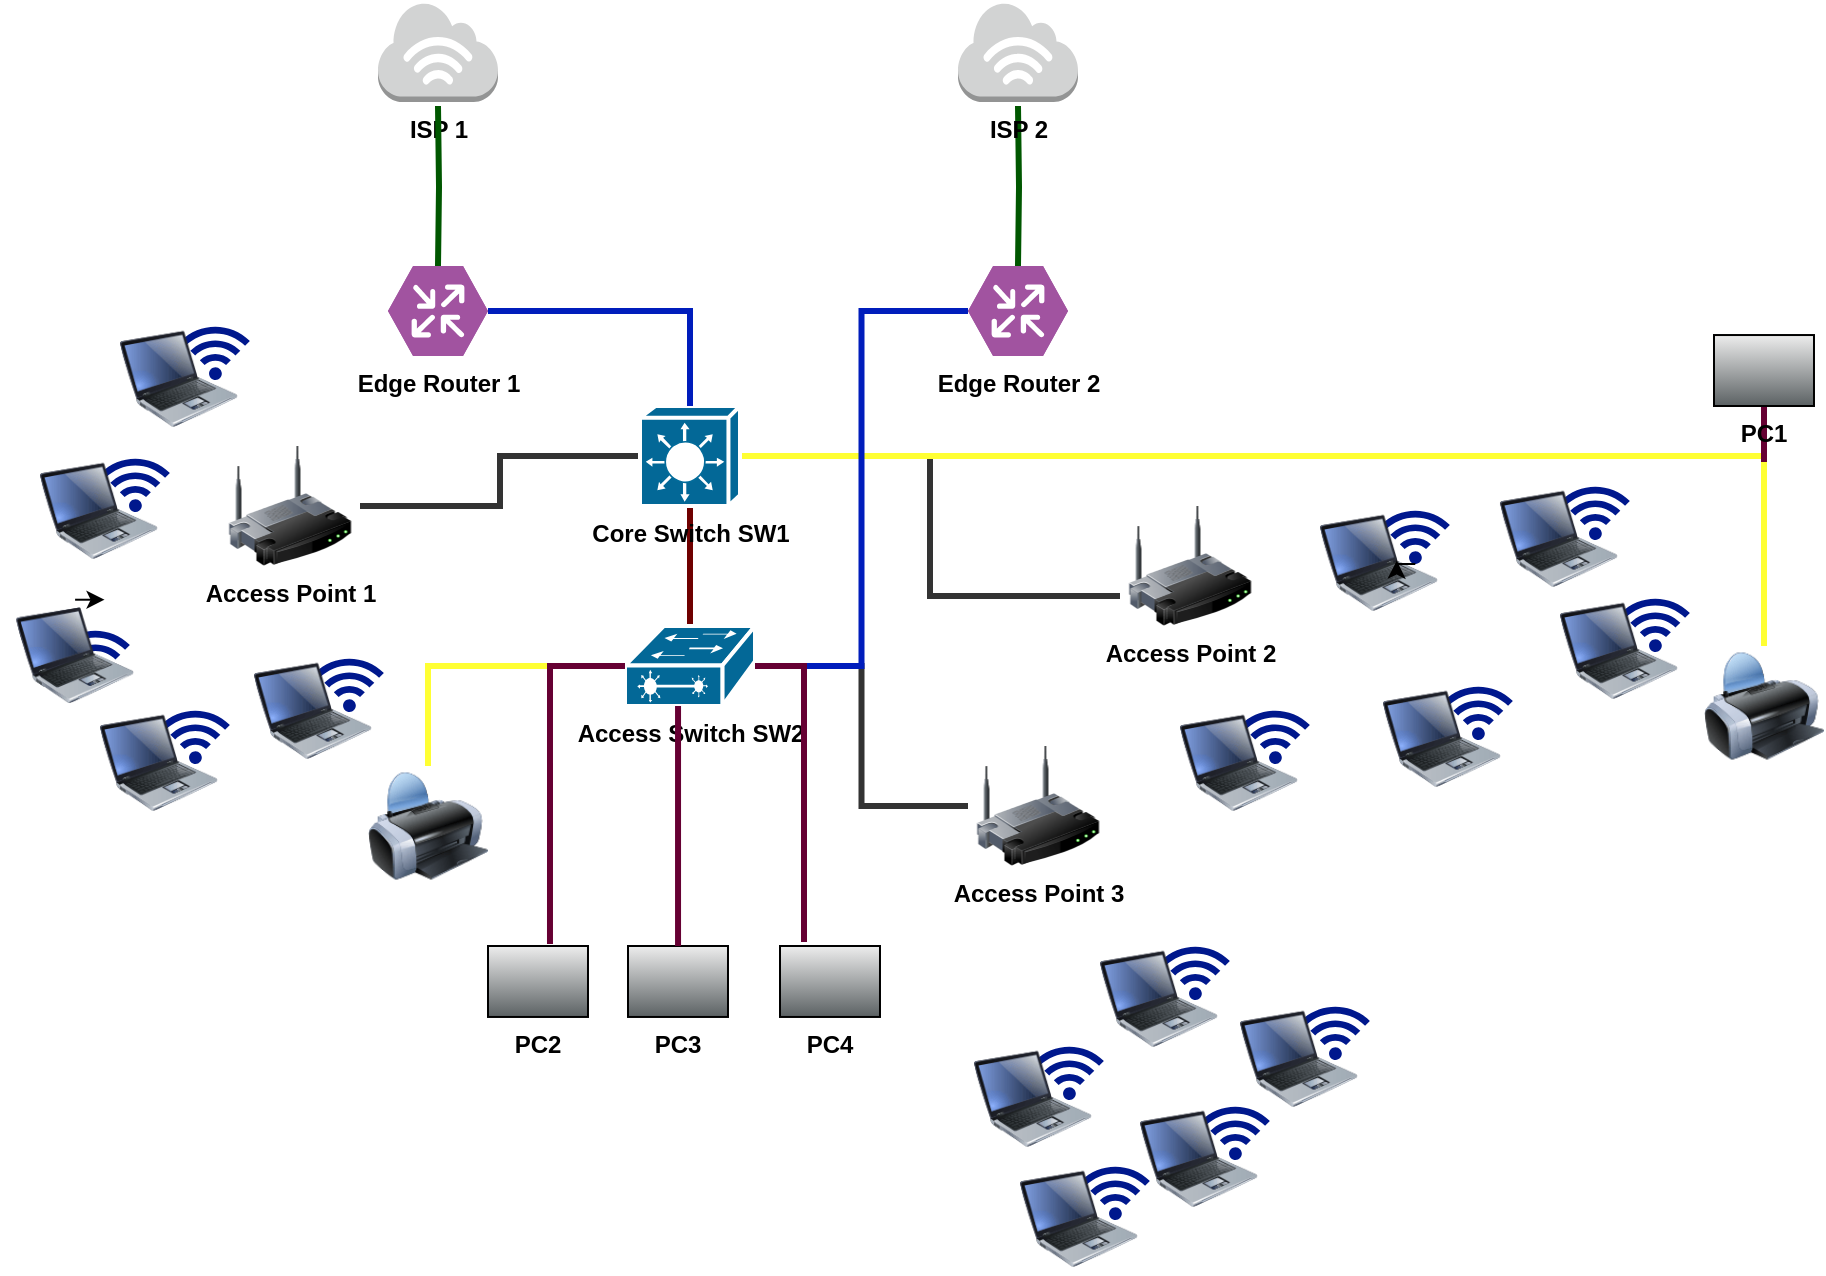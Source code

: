 <mxfile version="28.1.2">
  <diagram name="Page-1" id="IbL5PXLOoSJxSj90tKWk">
    <mxGraphModel dx="2073" dy="767" grid="1" gridSize="10" guides="1" tooltips="1" connect="1" arrows="1" fold="1" page="1" pageScale="1" pageWidth="827" pageHeight="1169" math="0" shadow="0">
      <root>
        <mxCell id="0" />
        <mxCell id="1" parent="0" />
        <mxCell id="lU_RV5DFLkBkgDcmRQ-E-1" value="&lt;b&gt;ISP 1&lt;/b&gt;" style="outlineConnect=0;dashed=0;verticalLabelPosition=bottom;verticalAlign=top;align=center;html=1;shape=mxgraph.aws3.internet_3;fillColor=#D2D3D3;gradientColor=none;" vertex="1" parent="1">
          <mxGeometry x="69" y="30" width="60" height="50" as="geometry" />
        </mxCell>
        <mxCell id="lU_RV5DFLkBkgDcmRQ-E-5" style="edgeStyle=orthogonalEdgeStyle;rounded=0;orthogonalLoop=1;jettySize=auto;html=1;strokeWidth=3;fillColor=#008a00;strokeColor=#005700;endArrow=none;endFill=0;" edge="1" parent="1" target="lU_RV5DFLkBkgDcmRQ-E-4">
          <mxGeometry relative="1" as="geometry">
            <mxPoint x="389" y="82" as="sourcePoint" />
          </mxGeometry>
        </mxCell>
        <mxCell id="lU_RV5DFLkBkgDcmRQ-E-2" value="&lt;b&gt;ISP 2&lt;/b&gt;" style="outlineConnect=0;dashed=0;verticalLabelPosition=bottom;verticalAlign=top;align=center;html=1;shape=mxgraph.aws3.internet_3;fillColor=#D2D3D3;gradientColor=none;" vertex="1" parent="1">
          <mxGeometry x="359" y="30" width="60" height="50" as="geometry" />
        </mxCell>
        <mxCell id="lU_RV5DFLkBkgDcmRQ-E-3" value="&lt;b&gt;Edge Router 1&lt;/b&gt;" style="verticalLabelPosition=bottom;sketch=0;html=1;fillColor=#A153A0;strokeColor=#ffffff;verticalAlign=top;align=center;points=[[0,0.5,0],[0.125,0.25,0],[0.25,0,0],[0.5,0,0],[0.75,0,0],[0.875,0.25,0],[1,0.5,0],[0.875,0.75,0],[0.75,1,0],[0.5,1,0],[0.125,0.75,0]];pointerEvents=1;shape=mxgraph.cisco_safe.compositeIcon;bgIcon=mxgraph.cisco_safe.design.blank_device;resIcon=mxgraph.cisco_safe.design.router;" vertex="1" parent="1">
          <mxGeometry x="74" y="162" width="50" height="45" as="geometry" />
        </mxCell>
        <mxCell id="lU_RV5DFLkBkgDcmRQ-E-4" value="&lt;b&gt;Edge Router 2&lt;/b&gt;" style="verticalLabelPosition=bottom;sketch=0;html=1;fillColor=#A153A0;strokeColor=#ffffff;verticalAlign=top;align=center;points=[[0,0.5,0],[0.125,0.25,0],[0.25,0,0],[0.5,0,0],[0.75,0,0],[0.875,0.25,0],[1,0.5,0],[0.875,0.75,0],[0.75,1,0],[0.5,1,0],[0.125,0.75,0]];pointerEvents=1;shape=mxgraph.cisco_safe.compositeIcon;bgIcon=mxgraph.cisco_safe.design.blank_device;resIcon=mxgraph.cisco_safe.design.router;" vertex="1" parent="1">
          <mxGeometry x="364" y="162" width="50" height="45" as="geometry" />
        </mxCell>
        <mxCell id="lU_RV5DFLkBkgDcmRQ-E-6" style="edgeStyle=orthogonalEdgeStyle;rounded=0;orthogonalLoop=1;jettySize=auto;html=1;entryX=0.5;entryY=0;entryDx=0;entryDy=0;entryPerimeter=0;strokeWidth=3;fillColor=#008a00;strokeColor=#005700;endArrow=none;endFill=0;" edge="1" parent="1" target="lU_RV5DFLkBkgDcmRQ-E-3">
          <mxGeometry relative="1" as="geometry">
            <mxPoint x="99" y="82" as="sourcePoint" />
          </mxGeometry>
        </mxCell>
        <mxCell id="lU_RV5DFLkBkgDcmRQ-E-17" style="edgeStyle=orthogonalEdgeStyle;rounded=0;orthogonalLoop=1;jettySize=auto;html=1;fillColor=#6d8764;strokeColor=#333333;strokeWidth=3;endArrow=none;endFill=0;" edge="1" parent="1" source="lU_RV5DFLkBkgDcmRQ-E-7" target="lU_RV5DFLkBkgDcmRQ-E-14">
          <mxGeometry relative="1" as="geometry" />
        </mxCell>
        <mxCell id="lU_RV5DFLkBkgDcmRQ-E-18" style="edgeStyle=orthogonalEdgeStyle;rounded=0;orthogonalLoop=1;jettySize=auto;html=1;entryX=0;entryY=0.75;entryDx=0;entryDy=0;fillColor=#6d8764;strokeColor=#333333;strokeWidth=3;endArrow=none;endFill=0;" edge="1" parent="1" source="lU_RV5DFLkBkgDcmRQ-E-7" target="lU_RV5DFLkBkgDcmRQ-E-15">
          <mxGeometry relative="1" as="geometry" />
        </mxCell>
        <mxCell id="lU_RV5DFLkBkgDcmRQ-E-24" style="edgeStyle=orthogonalEdgeStyle;rounded=0;orthogonalLoop=1;jettySize=auto;html=1;strokeColor=#FFFF33;strokeWidth=3;endArrow=none;endFill=0;" edge="1" parent="1" source="lU_RV5DFLkBkgDcmRQ-E-7" target="lU_RV5DFLkBkgDcmRQ-E-23">
          <mxGeometry relative="1" as="geometry" />
        </mxCell>
        <mxCell id="lU_RV5DFLkBkgDcmRQ-E-97" style="edgeStyle=orthogonalEdgeStyle;rounded=0;orthogonalLoop=1;jettySize=auto;html=1;endArrow=none;endFill=0;fillColor=#a20025;strokeColor=#6F0000;strokeWidth=3;" edge="1" parent="1" source="lU_RV5DFLkBkgDcmRQ-E-7" target="lU_RV5DFLkBkgDcmRQ-E-8">
          <mxGeometry relative="1" as="geometry" />
        </mxCell>
        <mxCell id="lU_RV5DFLkBkgDcmRQ-E-7" value="&lt;b&gt;Core Switch SW1&lt;/b&gt;" style="shape=mxgraph.cisco.switches.layer_3_switch;html=1;pointerEvents=1;dashed=0;fillColor=#036897;strokeColor=#ffffff;strokeWidth=2;verticalLabelPosition=bottom;verticalAlign=top;align=center;outlineConnect=0;" vertex="1" parent="1">
          <mxGeometry x="200" y="232" width="50" height="50" as="geometry" />
        </mxCell>
        <mxCell id="lU_RV5DFLkBkgDcmRQ-E-21" style="edgeStyle=orthogonalEdgeStyle;rounded=0;orthogonalLoop=1;jettySize=auto;html=1;entryX=0;entryY=0.5;entryDx=0;entryDy=0;fillColor=#6d8764;strokeColor=#333333;strokeWidth=3;endArrow=none;endFill=0;" edge="1" parent="1" source="lU_RV5DFLkBkgDcmRQ-E-8" target="lU_RV5DFLkBkgDcmRQ-E-16">
          <mxGeometry relative="1" as="geometry" />
        </mxCell>
        <mxCell id="lU_RV5DFLkBkgDcmRQ-E-25" style="edgeStyle=orthogonalEdgeStyle;rounded=0;orthogonalLoop=1;jettySize=auto;html=1;strokeColor=#FFFF33;strokeWidth=3;endArrow=none;endFill=0;" edge="1" parent="1" source="lU_RV5DFLkBkgDcmRQ-E-8" target="lU_RV5DFLkBkgDcmRQ-E-22">
          <mxGeometry relative="1" as="geometry" />
        </mxCell>
        <mxCell id="lU_RV5DFLkBkgDcmRQ-E-8" value="&lt;b&gt;Access Switch SW2&lt;/b&gt;" style="shape=mxgraph.cisco.switches.layer_2_remote_switch;html=1;pointerEvents=1;dashed=0;fillColor=#036897;strokeColor=#ffffff;strokeWidth=2;verticalLabelPosition=bottom;verticalAlign=top;align=center;outlineConnect=0;" vertex="1" parent="1">
          <mxGeometry x="192.5" y="342" width="65" height="40" as="geometry" />
        </mxCell>
        <mxCell id="lU_RV5DFLkBkgDcmRQ-E-9" style="edgeStyle=orthogonalEdgeStyle;rounded=0;orthogonalLoop=1;jettySize=auto;html=1;entryX=0.5;entryY=0;entryDx=0;entryDy=0;entryPerimeter=0;fillColor=#0050ef;strokeColor=#001DBC;strokeWidth=3;endArrow=none;endFill=0;" edge="1" parent="1" source="lU_RV5DFLkBkgDcmRQ-E-3" target="lU_RV5DFLkBkgDcmRQ-E-7">
          <mxGeometry relative="1" as="geometry" />
        </mxCell>
        <mxCell id="lU_RV5DFLkBkgDcmRQ-E-11" style="edgeStyle=orthogonalEdgeStyle;rounded=0;orthogonalLoop=1;jettySize=auto;html=1;entryX=1;entryY=0.5;entryDx=0;entryDy=0;entryPerimeter=0;fillColor=#0050ef;strokeColor=#001DBC;strokeWidth=3;endArrow=none;endFill=0;" edge="1" parent="1" source="lU_RV5DFLkBkgDcmRQ-E-4" target="lU_RV5DFLkBkgDcmRQ-E-8">
          <mxGeometry relative="1" as="geometry" />
        </mxCell>
        <mxCell id="lU_RV5DFLkBkgDcmRQ-E-13" style="edgeStyle=orthogonalEdgeStyle;rounded=0;orthogonalLoop=1;jettySize=auto;html=1;exitX=0.5;exitY=1;exitDx=0;exitDy=0;exitPerimeter=0;" edge="1" parent="1" source="lU_RV5DFLkBkgDcmRQ-E-8" target="lU_RV5DFLkBkgDcmRQ-E-8">
          <mxGeometry relative="1" as="geometry" />
        </mxCell>
        <mxCell id="lU_RV5DFLkBkgDcmRQ-E-14" value="&lt;b&gt;Access Point 1&lt;/b&gt;" style="image;html=1;image=img/lib/clip_art/networking/Wireless_Router_128x128.png" vertex="1" parent="1">
          <mxGeometry x="-10" y="252" width="70" height="60" as="geometry" />
        </mxCell>
        <mxCell id="lU_RV5DFLkBkgDcmRQ-E-15" value="&lt;b&gt;Access Point 2&lt;/b&gt;" style="image;html=1;image=img/lib/clip_art/networking/Wireless_Router_128x128.png" vertex="1" parent="1">
          <mxGeometry x="440" y="282" width="70" height="60" as="geometry" />
        </mxCell>
        <mxCell id="lU_RV5DFLkBkgDcmRQ-E-16" value="&lt;b&gt;Access Point 3&lt;/b&gt;" style="image;html=1;image=img/lib/clip_art/networking/Wireless_Router_128x128.png" vertex="1" parent="1">
          <mxGeometry x="364" y="402" width="70" height="60" as="geometry" />
        </mxCell>
        <mxCell id="lU_RV5DFLkBkgDcmRQ-E-22" value="" style="image;html=1;image=img/lib/clip_art/computers/Printer_128x128.png" vertex="1" parent="1">
          <mxGeometry x="64" y="412" width="60" height="60" as="geometry" />
        </mxCell>
        <mxCell id="lU_RV5DFLkBkgDcmRQ-E-23" value="" style="image;html=1;image=img/lib/clip_art/computers/Printer_128x128.png" vertex="1" parent="1">
          <mxGeometry x="732" y="352" width="60" height="60" as="geometry" />
        </mxCell>
        <mxCell id="lU_RV5DFLkBkgDcmRQ-E-96" style="edgeStyle=orthogonalEdgeStyle;rounded=0;orthogonalLoop=1;jettySize=auto;html=1;strokeWidth=3;endArrow=none;endFill=0;strokeColor=#660033;" edge="1" parent="1" source="lU_RV5DFLkBkgDcmRQ-E-26">
          <mxGeometry relative="1" as="geometry">
            <mxPoint x="761.997" y="260" as="targetPoint" />
          </mxGeometry>
        </mxCell>
        <mxCell id="lU_RV5DFLkBkgDcmRQ-E-26" value="PC1" style="shape=mxgraph.networks2.icon;aspect=fixed;fillColor=#EDEDED;strokeColor=#000000;gradientColor=#5B6163;network2IconShadow=1;network2bgFillColor=none;labelPosition=center;verticalLabelPosition=bottom;align=center;verticalAlign=top;network2Icon=mxgraph.networks2.pc;network2IconYOffset=-0.059;network2IconW=1.0;network2IconH=0.71;fontStyle=1" vertex="1" parent="1">
          <mxGeometry x="737" y="196.52" width="49.995" height="35.48" as="geometry" />
        </mxCell>
        <mxCell id="lU_RV5DFLkBkgDcmRQ-E-28" value="PC2" style="shape=mxgraph.networks2.icon;aspect=fixed;fillColor=#EDEDED;strokeColor=#000000;gradientColor=#5B6163;network2IconShadow=1;network2bgFillColor=none;labelPosition=center;verticalLabelPosition=bottom;align=center;verticalAlign=top;network2Icon=mxgraph.networks2.pc;network2IconYOffset=-0.059;network2IconW=1.0;network2IconH=0.71;fontStyle=1" vertex="1" parent="1">
          <mxGeometry x="124" y="502" width="49.995" height="35.48" as="geometry" />
        </mxCell>
        <mxCell id="lU_RV5DFLkBkgDcmRQ-E-29" value="PC3" style="shape=mxgraph.networks2.icon;aspect=fixed;fillColor=#EDEDED;strokeColor=#000000;gradientColor=#5B6163;network2IconShadow=1;network2bgFillColor=none;labelPosition=center;verticalLabelPosition=bottom;align=center;verticalAlign=top;network2Icon=mxgraph.networks2.pc;network2IconYOffset=-0.059;network2IconW=1.0;network2IconH=0.71;fontStyle=1" vertex="1" parent="1">
          <mxGeometry x="194" y="502" width="49.995" height="35.48" as="geometry" />
        </mxCell>
        <mxCell id="lU_RV5DFLkBkgDcmRQ-E-30" value="PC4" style="shape=mxgraph.networks2.icon;aspect=fixed;fillColor=#EDEDED;strokeColor=#000000;gradientColor=#5B6163;network2IconShadow=1;network2bgFillColor=none;labelPosition=center;verticalLabelPosition=bottom;align=center;verticalAlign=top;network2Icon=mxgraph.networks2.pc;network2IconYOffset=-0.059;network2IconW=1.0;network2IconH=0.71;fontStyle=1" vertex="1" parent="1">
          <mxGeometry x="270" y="502" width="49.995" height="35.48" as="geometry" />
        </mxCell>
        <mxCell id="lU_RV5DFLkBkgDcmRQ-E-31" style="edgeStyle=orthogonalEdgeStyle;rounded=0;orthogonalLoop=1;jettySize=auto;html=1;entryX=0.24;entryY=-0.056;entryDx=0;entryDy=0;entryPerimeter=0;strokeColor=#660033;endArrow=none;endFill=0;strokeWidth=3;" edge="1" parent="1" source="lU_RV5DFLkBkgDcmRQ-E-8" target="lU_RV5DFLkBkgDcmRQ-E-30">
          <mxGeometry relative="1" as="geometry" />
        </mxCell>
        <mxCell id="lU_RV5DFLkBkgDcmRQ-E-35" style="edgeStyle=orthogonalEdgeStyle;rounded=0;orthogonalLoop=1;jettySize=auto;html=1;entryX=0.62;entryY=-0.028;entryDx=0;entryDy=0;entryPerimeter=0;strokeColor=#660033;endArrow=none;endFill=0;strokeWidth=3;" edge="1" parent="1" source="lU_RV5DFLkBkgDcmRQ-E-8" target="lU_RV5DFLkBkgDcmRQ-E-28">
          <mxGeometry relative="1" as="geometry" />
        </mxCell>
        <mxCell id="lU_RV5DFLkBkgDcmRQ-E-36" style="edgeStyle=orthogonalEdgeStyle;rounded=0;orthogonalLoop=1;jettySize=auto;html=1;entryX=0.408;entryY=1;entryDx=0;entryDy=0;entryPerimeter=0;strokeColor=#660033;endArrow=none;endFill=0;strokeWidth=3;" edge="1" parent="1" source="lU_RV5DFLkBkgDcmRQ-E-29" target="lU_RV5DFLkBkgDcmRQ-E-8">
          <mxGeometry relative="1" as="geometry" />
        </mxCell>
        <mxCell id="lU_RV5DFLkBkgDcmRQ-E-44" value="" style="group" vertex="1" connectable="0" parent="1">
          <mxGeometry x="-60" y="190" width="67" height="56" as="geometry" />
        </mxCell>
        <mxCell id="lU_RV5DFLkBkgDcmRQ-E-39" value="" style="sketch=0;aspect=fixed;pointerEvents=1;shadow=0;dashed=0;html=1;strokeColor=none;labelPosition=center;verticalLabelPosition=bottom;verticalAlign=top;align=center;fillColor=#00188D;shape=mxgraph.mscae.enterprise.wireless_connection;rotation=-90;" vertex="1" parent="lU_RV5DFLkBkgDcmRQ-E-44">
          <mxGeometry x="33.132" y="-2.765" width="29.037" height="34.568" as="geometry" />
        </mxCell>
        <mxCell id="lU_RV5DFLkBkgDcmRQ-E-40" value="" style="image;html=1;image=img/lib/clip_art/computers/Laptop_128x128.png" vertex="1" parent="lU_RV5DFLkBkgDcmRQ-E-44">
          <mxGeometry y="0.691" width="58.901" height="55.309" as="geometry" />
        </mxCell>
        <mxCell id="lU_RV5DFLkBkgDcmRQ-E-46" value="" style="group" vertex="1" connectable="0" parent="1">
          <mxGeometry x="-100" y="256" width="67" height="56" as="geometry" />
        </mxCell>
        <mxCell id="lU_RV5DFLkBkgDcmRQ-E-47" value="" style="sketch=0;aspect=fixed;pointerEvents=1;shadow=0;dashed=0;html=1;strokeColor=none;labelPosition=center;verticalLabelPosition=bottom;verticalAlign=top;align=center;fillColor=#00188D;shape=mxgraph.mscae.enterprise.wireless_connection;rotation=-90;" vertex="1" parent="lU_RV5DFLkBkgDcmRQ-E-46">
          <mxGeometry x="33.132" y="-2.765" width="29.037" height="34.568" as="geometry" />
        </mxCell>
        <mxCell id="lU_RV5DFLkBkgDcmRQ-E-48" value="" style="image;html=1;image=img/lib/clip_art/computers/Laptop_128x128.png" vertex="1" parent="lU_RV5DFLkBkgDcmRQ-E-46">
          <mxGeometry y="0.691" width="58.901" height="55.309" as="geometry" />
        </mxCell>
        <mxCell id="lU_RV5DFLkBkgDcmRQ-E-49" value="" style="group" vertex="1" connectable="0" parent="1">
          <mxGeometry x="7" y="356" width="67" height="56" as="geometry" />
        </mxCell>
        <mxCell id="lU_RV5DFLkBkgDcmRQ-E-50" value="" style="sketch=0;aspect=fixed;pointerEvents=1;shadow=0;dashed=0;html=1;strokeColor=none;labelPosition=center;verticalLabelPosition=bottom;verticalAlign=top;align=center;fillColor=#00188D;shape=mxgraph.mscae.enterprise.wireless_connection;rotation=-90;" vertex="1" parent="lU_RV5DFLkBkgDcmRQ-E-49">
          <mxGeometry x="33.132" y="-2.765" width="29.037" height="34.568" as="geometry" />
        </mxCell>
        <mxCell id="lU_RV5DFLkBkgDcmRQ-E-51" value="" style="image;html=1;image=img/lib/clip_art/computers/Laptop_128x128.png" vertex="1" parent="lU_RV5DFLkBkgDcmRQ-E-49">
          <mxGeometry y="0.691" width="58.901" height="55.309" as="geometry" />
        </mxCell>
        <mxCell id="lU_RV5DFLkBkgDcmRQ-E-52" value="" style="group" vertex="1" connectable="0" parent="1">
          <mxGeometry x="629.99" y="270" width="67" height="56" as="geometry" />
        </mxCell>
        <mxCell id="lU_RV5DFLkBkgDcmRQ-E-53" value="" style="sketch=0;aspect=fixed;pointerEvents=1;shadow=0;dashed=0;html=1;strokeColor=none;labelPosition=center;verticalLabelPosition=bottom;verticalAlign=top;align=center;fillColor=#00188D;shape=mxgraph.mscae.enterprise.wireless_connection;rotation=-90;" vertex="1" parent="lU_RV5DFLkBkgDcmRQ-E-52">
          <mxGeometry x="33.132" y="-2.765" width="29.037" height="34.568" as="geometry" />
        </mxCell>
        <mxCell id="lU_RV5DFLkBkgDcmRQ-E-54" value="" style="image;html=1;image=img/lib/clip_art/computers/Laptop_128x128.png" vertex="1" parent="lU_RV5DFLkBkgDcmRQ-E-52">
          <mxGeometry y="0.691" width="58.901" height="55.309" as="geometry" />
        </mxCell>
        <mxCell id="lU_RV5DFLkBkgDcmRQ-E-55" value="" style="group" vertex="1" connectable="0" parent="1">
          <mxGeometry x="367" y="550" width="67" height="56" as="geometry" />
        </mxCell>
        <mxCell id="lU_RV5DFLkBkgDcmRQ-E-56" value="" style="sketch=0;aspect=fixed;pointerEvents=1;shadow=0;dashed=0;html=1;strokeColor=none;labelPosition=center;verticalLabelPosition=bottom;verticalAlign=top;align=center;fillColor=#00188D;shape=mxgraph.mscae.enterprise.wireless_connection;rotation=-90;" vertex="1" parent="lU_RV5DFLkBkgDcmRQ-E-55">
          <mxGeometry x="33.132" y="-2.765" width="29.037" height="34.568" as="geometry" />
        </mxCell>
        <mxCell id="lU_RV5DFLkBkgDcmRQ-E-57" value="" style="image;html=1;image=img/lib/clip_art/computers/Laptop_128x128.png" vertex="1" parent="lU_RV5DFLkBkgDcmRQ-E-55">
          <mxGeometry y="0.691" width="58.901" height="55.309" as="geometry" />
        </mxCell>
        <mxCell id="lU_RV5DFLkBkgDcmRQ-E-58" value="" style="group" vertex="1" connectable="0" parent="1">
          <mxGeometry x="-70" y="382" width="67" height="56" as="geometry" />
        </mxCell>
        <mxCell id="lU_RV5DFLkBkgDcmRQ-E-59" value="" style="sketch=0;aspect=fixed;pointerEvents=1;shadow=0;dashed=0;html=1;strokeColor=none;labelPosition=center;verticalLabelPosition=bottom;verticalAlign=top;align=center;fillColor=#00188D;shape=mxgraph.mscae.enterprise.wireless_connection;rotation=-90;" vertex="1" parent="lU_RV5DFLkBkgDcmRQ-E-58">
          <mxGeometry x="33.132" y="-2.765" width="29.037" height="34.568" as="geometry" />
        </mxCell>
        <mxCell id="lU_RV5DFLkBkgDcmRQ-E-60" value="" style="image;html=1;image=img/lib/clip_art/computers/Laptop_128x128.png" vertex="1" parent="lU_RV5DFLkBkgDcmRQ-E-58">
          <mxGeometry y="0.691" width="58.901" height="55.309" as="geometry" />
        </mxCell>
        <mxCell id="lU_RV5DFLkBkgDcmRQ-E-61" value="" style="group" vertex="1" connectable="0" parent="1">
          <mxGeometry x="-120" y="342" width="67" height="56" as="geometry" />
        </mxCell>
        <mxCell id="lU_RV5DFLkBkgDcmRQ-E-62" value="" style="sketch=0;aspect=fixed;pointerEvents=1;shadow=0;dashed=0;html=1;strokeColor=none;labelPosition=center;verticalLabelPosition=bottom;verticalAlign=top;align=center;fillColor=#00188D;shape=mxgraph.mscae.enterprise.wireless_connection;rotation=-90;" vertex="1" parent="lU_RV5DFLkBkgDcmRQ-E-61">
          <mxGeometry x="33.132" y="-2.765" width="29.037" height="34.568" as="geometry" />
        </mxCell>
        <mxCell id="lU_RV5DFLkBkgDcmRQ-E-63" value="" style="image;html=1;image=img/lib/clip_art/computers/Laptop_128x128.png" vertex="1" parent="lU_RV5DFLkBkgDcmRQ-E-61">
          <mxGeometry x="8.1" y="-13.139" width="58.901" height="55.309" as="geometry" />
        </mxCell>
        <mxCell id="lU_RV5DFLkBkgDcmRQ-E-94" style="edgeStyle=orthogonalEdgeStyle;rounded=0;orthogonalLoop=1;jettySize=auto;html=1;exitX=0.5;exitY=0;exitDx=0;exitDy=0;entryX=0.75;entryY=0;entryDx=0;entryDy=0;" edge="1" parent="lU_RV5DFLkBkgDcmRQ-E-61" source="lU_RV5DFLkBkgDcmRQ-E-63" target="lU_RV5DFLkBkgDcmRQ-E-63">
          <mxGeometry relative="1" as="geometry" />
        </mxCell>
        <mxCell id="lU_RV5DFLkBkgDcmRQ-E-67" value="" style="group" vertex="1" connectable="0" parent="1">
          <mxGeometry x="660" y="326" width="67" height="56" as="geometry" />
        </mxCell>
        <mxCell id="lU_RV5DFLkBkgDcmRQ-E-68" value="" style="sketch=0;aspect=fixed;pointerEvents=1;shadow=0;dashed=0;html=1;strokeColor=none;labelPosition=center;verticalLabelPosition=bottom;verticalAlign=top;align=center;fillColor=#00188D;shape=mxgraph.mscae.enterprise.wireless_connection;rotation=-90;" vertex="1" parent="lU_RV5DFLkBkgDcmRQ-E-67">
          <mxGeometry x="33.132" y="-2.765" width="29.037" height="34.568" as="geometry" />
        </mxCell>
        <mxCell id="lU_RV5DFLkBkgDcmRQ-E-69" value="" style="image;html=1;image=img/lib/clip_art/computers/Laptop_128x128.png" vertex="1" parent="lU_RV5DFLkBkgDcmRQ-E-67">
          <mxGeometry y="0.691" width="58.901" height="55.309" as="geometry" />
        </mxCell>
        <mxCell id="lU_RV5DFLkBkgDcmRQ-E-70" value="" style="group" vertex="1" connectable="0" parent="1">
          <mxGeometry x="571.5" y="370" width="67" height="56" as="geometry" />
        </mxCell>
        <mxCell id="lU_RV5DFLkBkgDcmRQ-E-71" value="" style="sketch=0;aspect=fixed;pointerEvents=1;shadow=0;dashed=0;html=1;strokeColor=none;labelPosition=center;verticalLabelPosition=bottom;verticalAlign=top;align=center;fillColor=#00188D;shape=mxgraph.mscae.enterprise.wireless_connection;rotation=-90;" vertex="1" parent="lU_RV5DFLkBkgDcmRQ-E-70">
          <mxGeometry x="33.132" y="-2.765" width="29.037" height="34.568" as="geometry" />
        </mxCell>
        <mxCell id="lU_RV5DFLkBkgDcmRQ-E-72" value="" style="image;html=1;image=img/lib/clip_art/computers/Laptop_128x128.png" vertex="1" parent="lU_RV5DFLkBkgDcmRQ-E-70">
          <mxGeometry y="0.691" width="58.901" height="55.309" as="geometry" />
        </mxCell>
        <mxCell id="lU_RV5DFLkBkgDcmRQ-E-73" value="" style="group" vertex="1" connectable="0" parent="1">
          <mxGeometry x="540" y="282" width="67" height="56" as="geometry" />
        </mxCell>
        <mxCell id="lU_RV5DFLkBkgDcmRQ-E-74" value="" style="sketch=0;aspect=fixed;pointerEvents=1;shadow=0;dashed=0;html=1;strokeColor=none;labelPosition=center;verticalLabelPosition=bottom;verticalAlign=top;align=center;fillColor=#00188D;shape=mxgraph.mscae.enterprise.wireless_connection;rotation=-90;" vertex="1" parent="lU_RV5DFLkBkgDcmRQ-E-73">
          <mxGeometry x="33.132" y="-2.765" width="29.037" height="34.568" as="geometry" />
        </mxCell>
        <mxCell id="lU_RV5DFLkBkgDcmRQ-E-75" value="" style="image;html=1;image=img/lib/clip_art/computers/Laptop_128x128.png" vertex="1" parent="lU_RV5DFLkBkgDcmRQ-E-73">
          <mxGeometry y="0.691" width="58.901" height="55.309" as="geometry" />
        </mxCell>
        <mxCell id="lU_RV5DFLkBkgDcmRQ-E-95" style="edgeStyle=orthogonalEdgeStyle;rounded=0;orthogonalLoop=1;jettySize=auto;html=1;exitX=0;exitY=0.5;exitDx=0;exitDy=0;exitPerimeter=0;entryX=0.06;entryY=0.233;entryDx=0;entryDy=0;entryPerimeter=0;" edge="1" parent="lU_RV5DFLkBkgDcmRQ-E-73" source="lU_RV5DFLkBkgDcmRQ-E-74" target="lU_RV5DFLkBkgDcmRQ-E-74">
          <mxGeometry relative="1" as="geometry" />
        </mxCell>
        <mxCell id="lU_RV5DFLkBkgDcmRQ-E-76" value="" style="group" vertex="1" connectable="0" parent="1">
          <mxGeometry x="470" y="382" width="67" height="56" as="geometry" />
        </mxCell>
        <mxCell id="lU_RV5DFLkBkgDcmRQ-E-77" value="" style="sketch=0;aspect=fixed;pointerEvents=1;shadow=0;dashed=0;html=1;strokeColor=none;labelPosition=center;verticalLabelPosition=bottom;verticalAlign=top;align=center;fillColor=#00188D;shape=mxgraph.mscae.enterprise.wireless_connection;rotation=-90;" vertex="1" parent="lU_RV5DFLkBkgDcmRQ-E-76">
          <mxGeometry x="33.132" y="-2.765" width="29.037" height="34.568" as="geometry" />
        </mxCell>
        <mxCell id="lU_RV5DFLkBkgDcmRQ-E-78" value="" style="image;html=1;image=img/lib/clip_art/computers/Laptop_128x128.png" vertex="1" parent="lU_RV5DFLkBkgDcmRQ-E-76">
          <mxGeometry y="0.691" width="58.901" height="55.309" as="geometry" />
        </mxCell>
        <mxCell id="lU_RV5DFLkBkgDcmRQ-E-82" value="" style="group" vertex="1" connectable="0" parent="1">
          <mxGeometry x="430" y="500" width="67" height="56" as="geometry" />
        </mxCell>
        <mxCell id="lU_RV5DFLkBkgDcmRQ-E-83" value="" style="sketch=0;aspect=fixed;pointerEvents=1;shadow=0;dashed=0;html=1;strokeColor=none;labelPosition=center;verticalLabelPosition=bottom;verticalAlign=top;align=center;fillColor=#00188D;shape=mxgraph.mscae.enterprise.wireless_connection;rotation=-90;" vertex="1" parent="lU_RV5DFLkBkgDcmRQ-E-82">
          <mxGeometry x="33.132" y="-2.765" width="29.037" height="34.568" as="geometry" />
        </mxCell>
        <mxCell id="lU_RV5DFLkBkgDcmRQ-E-84" value="" style="image;html=1;image=img/lib/clip_art/computers/Laptop_128x128.png" vertex="1" parent="lU_RV5DFLkBkgDcmRQ-E-82">
          <mxGeometry y="0.691" width="58.901" height="55.309" as="geometry" />
        </mxCell>
        <mxCell id="lU_RV5DFLkBkgDcmRQ-E-85" value="" style="group" vertex="1" connectable="0" parent="1">
          <mxGeometry x="500" y="530" width="67" height="56" as="geometry" />
        </mxCell>
        <mxCell id="lU_RV5DFLkBkgDcmRQ-E-86" value="" style="sketch=0;aspect=fixed;pointerEvents=1;shadow=0;dashed=0;html=1;strokeColor=none;labelPosition=center;verticalLabelPosition=bottom;verticalAlign=top;align=center;fillColor=#00188D;shape=mxgraph.mscae.enterprise.wireless_connection;rotation=-90;" vertex="1" parent="lU_RV5DFLkBkgDcmRQ-E-85">
          <mxGeometry x="33.132" y="-2.765" width="29.037" height="34.568" as="geometry" />
        </mxCell>
        <mxCell id="lU_RV5DFLkBkgDcmRQ-E-87" value="" style="image;html=1;image=img/lib/clip_art/computers/Laptop_128x128.png" vertex="1" parent="lU_RV5DFLkBkgDcmRQ-E-85">
          <mxGeometry y="0.691" width="58.901" height="55.309" as="geometry" />
        </mxCell>
        <mxCell id="lU_RV5DFLkBkgDcmRQ-E-88" value="" style="group" vertex="1" connectable="0" parent="1">
          <mxGeometry x="450" y="580" width="67" height="56" as="geometry" />
        </mxCell>
        <mxCell id="lU_RV5DFLkBkgDcmRQ-E-89" value="" style="sketch=0;aspect=fixed;pointerEvents=1;shadow=0;dashed=0;html=1;strokeColor=none;labelPosition=center;verticalLabelPosition=bottom;verticalAlign=top;align=center;fillColor=#00188D;shape=mxgraph.mscae.enterprise.wireless_connection;rotation=-90;" vertex="1" parent="lU_RV5DFLkBkgDcmRQ-E-88">
          <mxGeometry x="33.132" y="-2.765" width="29.037" height="34.568" as="geometry" />
        </mxCell>
        <mxCell id="lU_RV5DFLkBkgDcmRQ-E-90" value="" style="image;html=1;image=img/lib/clip_art/computers/Laptop_128x128.png" vertex="1" parent="lU_RV5DFLkBkgDcmRQ-E-88">
          <mxGeometry y="0.691" width="58.901" height="55.309" as="geometry" />
        </mxCell>
        <mxCell id="lU_RV5DFLkBkgDcmRQ-E-91" value="" style="group" vertex="1" connectable="0" parent="1">
          <mxGeometry x="390" y="610" width="67" height="56" as="geometry" />
        </mxCell>
        <mxCell id="lU_RV5DFLkBkgDcmRQ-E-92" value="" style="sketch=0;aspect=fixed;pointerEvents=1;shadow=0;dashed=0;html=1;strokeColor=none;labelPosition=center;verticalLabelPosition=bottom;verticalAlign=top;align=center;fillColor=#00188D;shape=mxgraph.mscae.enterprise.wireless_connection;rotation=-90;" vertex="1" parent="lU_RV5DFLkBkgDcmRQ-E-91">
          <mxGeometry x="33.132" y="-2.765" width="29.037" height="34.568" as="geometry" />
        </mxCell>
        <mxCell id="lU_RV5DFLkBkgDcmRQ-E-93" value="" style="image;html=1;image=img/lib/clip_art/computers/Laptop_128x128.png" vertex="1" parent="lU_RV5DFLkBkgDcmRQ-E-91">
          <mxGeometry y="0.691" width="58.901" height="55.309" as="geometry" />
        </mxCell>
      </root>
    </mxGraphModel>
  </diagram>
</mxfile>
